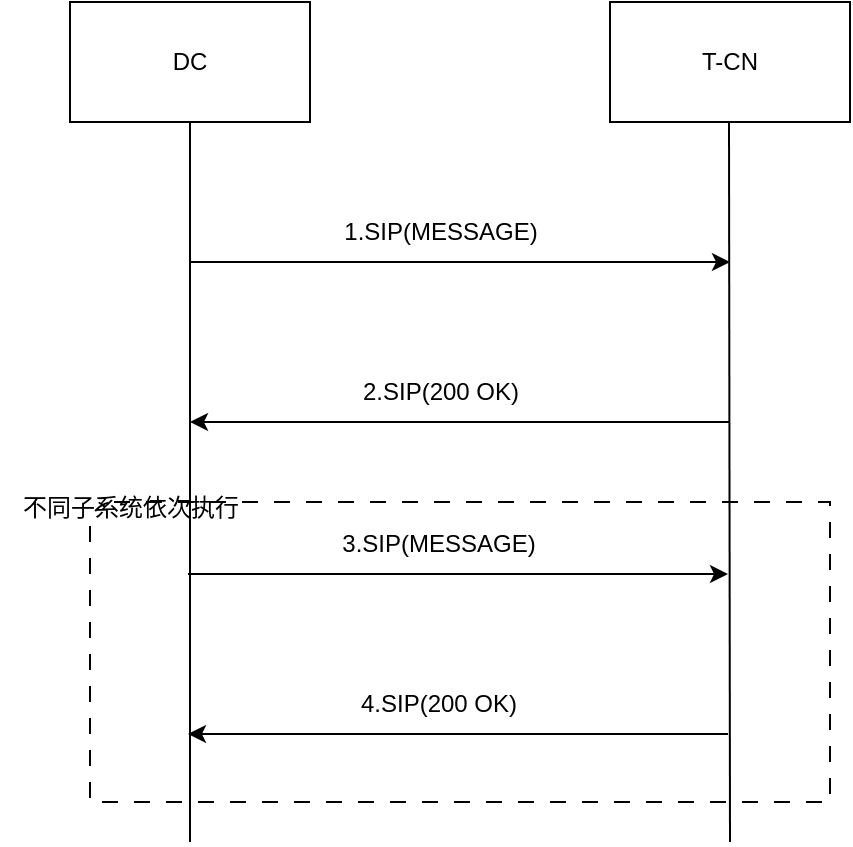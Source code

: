 <mxfile version="26.1.3">
  <diagram name="第 1 页" id="AR3HCfEcBSXPo0kQ4g3L">
    <mxGraphModel dx="1221" dy="626" grid="1" gridSize="10" guides="1" tooltips="1" connect="1" arrows="1" fold="1" page="1" pageScale="1" pageWidth="827" pageHeight="1169" math="0" shadow="0">
      <root>
        <mxCell id="0" />
        <mxCell id="1" parent="0" />
        <mxCell id="qW7Bnt2JEGVWO-15GoFA-7" value="" style="verticalLabelPosition=bottom;verticalAlign=top;html=1;shape=mxgraph.basic.corner_round_rect;dx=6;whiteSpace=wrap;dashed=1;dashPattern=8 8;" parent="1" vertex="1">
          <mxGeometry x="200" y="390" width="370" height="150" as="geometry" />
        </mxCell>
        <mxCell id="v2LLtc9aaxdfLT1TzLsv-1" value="DC" style="rounded=0;whiteSpace=wrap;html=1;" parent="1" vertex="1">
          <mxGeometry x="190" y="140" width="120" height="60" as="geometry" />
        </mxCell>
        <mxCell id="v2LLtc9aaxdfLT1TzLsv-2" value="T-CN" style="rounded=0;whiteSpace=wrap;html=1;" parent="1" vertex="1">
          <mxGeometry x="460" y="140" width="120" height="60" as="geometry" />
        </mxCell>
        <mxCell id="v2LLtc9aaxdfLT1TzLsv-10" value="" style="edgeStyle=none;orthogonalLoop=1;jettySize=auto;html=1;rounded=0;exitX=0.5;exitY=1;exitDx=0;exitDy=0;endArrow=none;startFill=0;" parent="1" source="v2LLtc9aaxdfLT1TzLsv-1" edge="1">
          <mxGeometry width="80" relative="1" as="geometry">
            <mxPoint x="410" y="320" as="sourcePoint" />
            <mxPoint x="250" y="560" as="targetPoint" />
            <Array as="points" />
          </mxGeometry>
        </mxCell>
        <mxCell id="v2LLtc9aaxdfLT1TzLsv-12" value="" style="edgeStyle=none;orthogonalLoop=1;jettySize=auto;html=1;rounded=0;exitX=0.5;exitY=1;exitDx=0;exitDy=0;endArrow=none;startFill=0;" parent="1" edge="1">
          <mxGeometry width="80" relative="1" as="geometry">
            <mxPoint x="519.5" y="200" as="sourcePoint" />
            <mxPoint x="520" y="560" as="targetPoint" />
            <Array as="points" />
          </mxGeometry>
        </mxCell>
        <mxCell id="v2LLtc9aaxdfLT1TzLsv-13" value="" style="endArrow=classic;html=1;rounded=0;" parent="1" edge="1">
          <mxGeometry width="50" height="50" relative="1" as="geometry">
            <mxPoint x="250" y="270" as="sourcePoint" />
            <mxPoint x="520" y="270" as="targetPoint" />
          </mxGeometry>
        </mxCell>
        <mxCell id="v2LLtc9aaxdfLT1TzLsv-15" value="1.SIP(MESSAGE)" style="text;html=1;align=center;verticalAlign=middle;resizable=0;points=[];autosize=1;strokeColor=none;fillColor=none;" parent="1" vertex="1">
          <mxGeometry x="315" y="240" width="120" height="30" as="geometry" />
        </mxCell>
        <mxCell id="qW7Bnt2JEGVWO-15GoFA-1" value="" style="endArrow=classic;html=1;rounded=0;startFill=0;endFill=1;" parent="1" edge="1">
          <mxGeometry width="50" height="50" relative="1" as="geometry">
            <mxPoint x="520" y="350" as="sourcePoint" />
            <mxPoint x="250" y="350" as="targetPoint" />
          </mxGeometry>
        </mxCell>
        <mxCell id="qW7Bnt2JEGVWO-15GoFA-2" value="2.SIP(200 OK)" style="text;html=1;align=center;verticalAlign=middle;resizable=0;points=[];autosize=1;strokeColor=none;fillColor=none;" parent="1" vertex="1">
          <mxGeometry x="325" y="320" width="100" height="30" as="geometry" />
        </mxCell>
        <mxCell id="qW7Bnt2JEGVWO-15GoFA-3" value="" style="endArrow=classic;html=1;rounded=0;" parent="1" edge="1">
          <mxGeometry width="50" height="50" relative="1" as="geometry">
            <mxPoint x="249" y="426" as="sourcePoint" />
            <mxPoint x="519" y="426" as="targetPoint" />
          </mxGeometry>
        </mxCell>
        <mxCell id="qW7Bnt2JEGVWO-15GoFA-4" value="3.SIP(MESSAGE)" style="text;html=1;align=center;verticalAlign=middle;resizable=0;points=[];autosize=1;strokeColor=none;fillColor=none;" parent="1" vertex="1">
          <mxGeometry x="314" y="396" width="120" height="30" as="geometry" />
        </mxCell>
        <mxCell id="qW7Bnt2JEGVWO-15GoFA-5" value="" style="endArrow=classic;html=1;rounded=0;startFill=0;endFill=1;" parent="1" edge="1">
          <mxGeometry width="50" height="50" relative="1" as="geometry">
            <mxPoint x="519" y="506" as="sourcePoint" />
            <mxPoint x="249" y="506" as="targetPoint" />
          </mxGeometry>
        </mxCell>
        <mxCell id="qW7Bnt2JEGVWO-15GoFA-6" value="4.SIP(200 OK)" style="text;html=1;align=center;verticalAlign=middle;resizable=0;points=[];autosize=1;strokeColor=none;fillColor=none;" parent="1" vertex="1">
          <mxGeometry x="324" y="476" width="100" height="30" as="geometry" />
        </mxCell>
        <mxCell id="UUG5U8rZN88DRe6ENTi9-1" value="不同子系统依次执行" style="text;html=1;align=center;verticalAlign=middle;resizable=0;points=[];autosize=1;strokeColor=none;fillColor=none;" vertex="1" parent="1">
          <mxGeometry x="155" y="378" width="130" height="30" as="geometry" />
        </mxCell>
      </root>
    </mxGraphModel>
  </diagram>
</mxfile>
